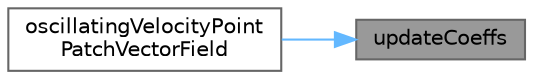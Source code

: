 digraph "updateCoeffs"
{
 // LATEX_PDF_SIZE
  bgcolor="transparent";
  edge [fontname=Helvetica,fontsize=10,labelfontname=Helvetica,labelfontsize=10];
  node [fontname=Helvetica,fontsize=10,shape=box,height=0.2,width=0.4];
  rankdir="RL";
  Node1 [id="Node000001",label="updateCoeffs",height=0.2,width=0.4,color="gray40", fillcolor="grey60", style="filled", fontcolor="black",tooltip=" "];
  Node1 -> Node2 [id="edge1_Node000001_Node000002",dir="back",color="steelblue1",style="solid",tooltip=" "];
  Node2 [id="Node000002",label="oscillatingVelocityPoint\lPatchVectorField",height=0.2,width=0.4,color="grey40", fillcolor="white", style="filled",URL="$classFoam_1_1oscillatingVelocityPointPatchVectorField.html#ae9e70a0041e77bfd24804638ab238383",tooltip=" "];
}
